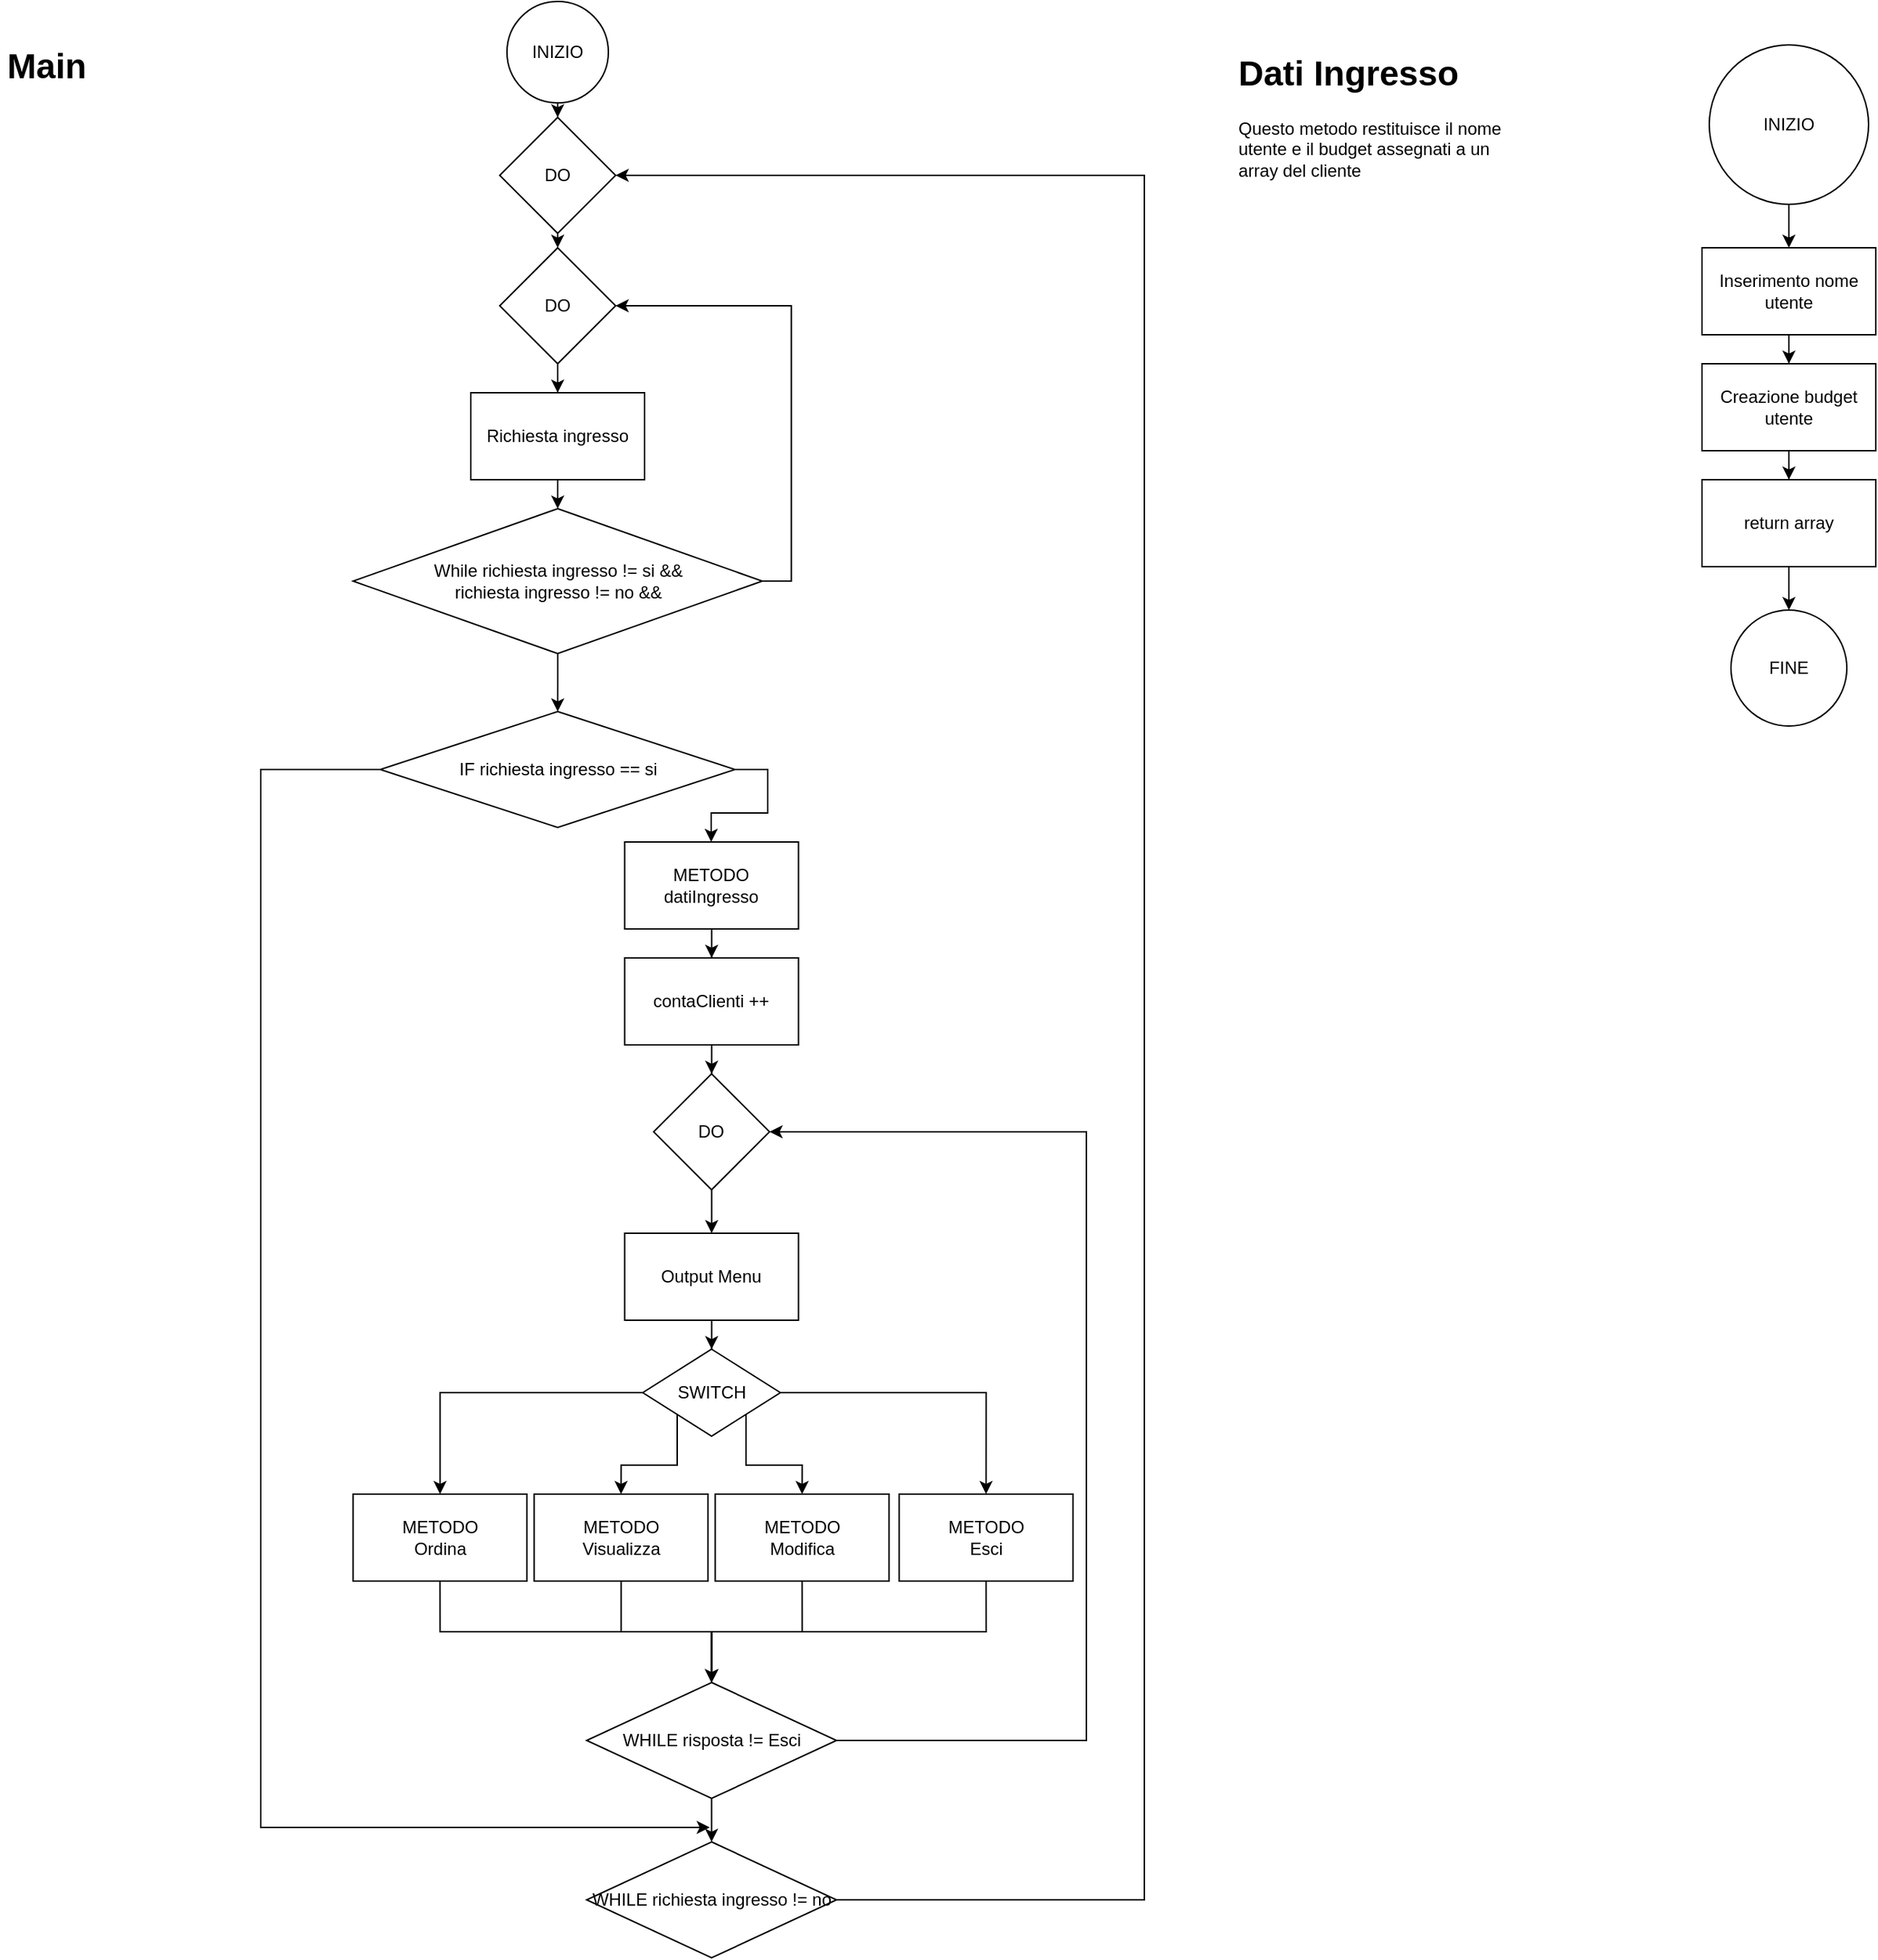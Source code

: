 <mxfile version="20.8.22" type="github">
  <diagram name="Pagina-1" id="Z9nMC2QJXrqbn2bzxSSh">
    <mxGraphModel dx="1639" dy="2061" grid="1" gridSize="10" guides="1" tooltips="1" connect="1" arrows="1" fold="1" page="1" pageScale="1" pageWidth="827" pageHeight="1169" math="0" shadow="0">
      <root>
        <mxCell id="0" />
        <mxCell id="1" parent="0" />
        <mxCell id="PisBybdUnTNBp_6gU8Jg-70" value="" style="edgeStyle=orthogonalEdgeStyle;rounded=0;orthogonalLoop=1;jettySize=auto;html=1;" edge="1" parent="1" source="PisBybdUnTNBp_6gU8Jg-2" target="PisBybdUnTNBp_6gU8Jg-69">
          <mxGeometry relative="1" as="geometry" />
        </mxCell>
        <mxCell id="PisBybdUnTNBp_6gU8Jg-2" value="INIZIO" style="ellipse;whiteSpace=wrap;html=1;aspect=fixed;" vertex="1" parent="1">
          <mxGeometry x="360" y="-10" width="70" height="70" as="geometry" />
        </mxCell>
        <mxCell id="PisBybdUnTNBp_6gU8Jg-4" value="&lt;h1&gt;Main&lt;/h1&gt;&lt;p&gt;&lt;br&gt;&lt;/p&gt;" style="text;html=1;strokeColor=none;fillColor=none;spacing=5;spacingTop=-20;whiteSpace=wrap;overflow=hidden;rounded=0;" vertex="1" parent="1">
          <mxGeometry x="10" y="15" width="190" height="120" as="geometry" />
        </mxCell>
        <mxCell id="PisBybdUnTNBp_6gU8Jg-13" value="" style="edgeStyle=orthogonalEdgeStyle;rounded=0;orthogonalLoop=1;jettySize=auto;html=1;" edge="1" parent="1" source="PisBybdUnTNBp_6gU8Jg-5" target="PisBybdUnTNBp_6gU8Jg-12">
          <mxGeometry relative="1" as="geometry" />
        </mxCell>
        <mxCell id="PisBybdUnTNBp_6gU8Jg-5" value="DO" style="rhombus;whiteSpace=wrap;html=1;" vertex="1" parent="1">
          <mxGeometry x="355" y="160" width="80" height="80" as="geometry" />
        </mxCell>
        <mxCell id="PisBybdUnTNBp_6gU8Jg-15" style="edgeStyle=orthogonalEdgeStyle;rounded=0;orthogonalLoop=1;jettySize=auto;html=1;exitX=0.5;exitY=1;exitDx=0;exitDy=0;entryX=0.5;entryY=0;entryDx=0;entryDy=0;" edge="1" parent="1" source="PisBybdUnTNBp_6gU8Jg-12" target="PisBybdUnTNBp_6gU8Jg-14">
          <mxGeometry relative="1" as="geometry" />
        </mxCell>
        <mxCell id="PisBybdUnTNBp_6gU8Jg-12" value="Richiesta ingresso" style="whiteSpace=wrap;html=1;" vertex="1" parent="1">
          <mxGeometry x="335" y="260" width="120" height="60" as="geometry" />
        </mxCell>
        <mxCell id="PisBybdUnTNBp_6gU8Jg-20" value="" style="edgeStyle=orthogonalEdgeStyle;rounded=0;orthogonalLoop=1;jettySize=auto;html=1;" edge="1" parent="1" source="PisBybdUnTNBp_6gU8Jg-14" target="PisBybdUnTNBp_6gU8Jg-19">
          <mxGeometry relative="1" as="geometry" />
        </mxCell>
        <mxCell id="PisBybdUnTNBp_6gU8Jg-68" style="edgeStyle=orthogonalEdgeStyle;rounded=0;orthogonalLoop=1;jettySize=auto;html=1;exitX=1;exitY=0.5;exitDx=0;exitDy=0;entryX=1;entryY=0.5;entryDx=0;entryDy=0;" edge="1" parent="1" source="PisBybdUnTNBp_6gU8Jg-14" target="PisBybdUnTNBp_6gU8Jg-5">
          <mxGeometry relative="1" as="geometry" />
        </mxCell>
        <mxCell id="PisBybdUnTNBp_6gU8Jg-14" value="While richiesta ingresso != si &amp;amp;&amp;amp;&lt;br&gt;richiesta ingresso != no &amp;amp;&amp;amp;" style="rhombus;whiteSpace=wrap;html=1;" vertex="1" parent="1">
          <mxGeometry x="253.75" y="340" width="282.5" height="100" as="geometry" />
        </mxCell>
        <mxCell id="PisBybdUnTNBp_6gU8Jg-29" value="" style="edgeStyle=orthogonalEdgeStyle;rounded=0;orthogonalLoop=1;jettySize=auto;html=1;" edge="1" parent="1" target="PisBybdUnTNBp_6gU8Jg-28">
          <mxGeometry relative="1" as="geometry">
            <mxPoint x="441.25" y="520" as="sourcePoint" />
            <Array as="points">
              <mxPoint x="540" y="520" />
              <mxPoint x="540" y="550" />
              <mxPoint x="501" y="550" />
            </Array>
          </mxGeometry>
        </mxCell>
        <mxCell id="PisBybdUnTNBp_6gU8Jg-75" style="edgeStyle=orthogonalEdgeStyle;rounded=0;orthogonalLoop=1;jettySize=auto;html=1;exitX=0;exitY=0.5;exitDx=0;exitDy=0;" edge="1" parent="1" source="PisBybdUnTNBp_6gU8Jg-19">
          <mxGeometry relative="1" as="geometry">
            <mxPoint x="500" y="1250" as="targetPoint" />
            <Array as="points">
              <mxPoint x="190" y="520" />
              <mxPoint x="190" y="1250" />
            </Array>
          </mxGeometry>
        </mxCell>
        <mxCell id="PisBybdUnTNBp_6gU8Jg-19" value="IF richiesta ingresso == si" style="rhombus;whiteSpace=wrap;html=1;" vertex="1" parent="1">
          <mxGeometry x="272.5" y="480" width="245" height="80" as="geometry" />
        </mxCell>
        <mxCell id="PisBybdUnTNBp_6gU8Jg-25" value="" style="edgeStyle=orthogonalEdgeStyle;rounded=0;orthogonalLoop=1;jettySize=auto;html=1;" edge="1" parent="1" source="PisBybdUnTNBp_6gU8Jg-22" target="PisBybdUnTNBp_6gU8Jg-24">
          <mxGeometry relative="1" as="geometry" />
        </mxCell>
        <mxCell id="PisBybdUnTNBp_6gU8Jg-22" value="Inserimento nome utente" style="whiteSpace=wrap;html=1;" vertex="1" parent="1">
          <mxGeometry x="1185" y="160" width="120" height="60" as="geometry" />
        </mxCell>
        <mxCell id="PisBybdUnTNBp_6gU8Jg-37" value="" style="edgeStyle=orthogonalEdgeStyle;rounded=0;orthogonalLoop=1;jettySize=auto;html=1;" edge="1" parent="1" source="PisBybdUnTNBp_6gU8Jg-24" target="PisBybdUnTNBp_6gU8Jg-36">
          <mxGeometry relative="1" as="geometry" />
        </mxCell>
        <mxCell id="PisBybdUnTNBp_6gU8Jg-24" value="Creazione budget utente" style="whiteSpace=wrap;html=1;" vertex="1" parent="1">
          <mxGeometry x="1185" y="240" width="120" height="60" as="geometry" />
        </mxCell>
        <mxCell id="PisBybdUnTNBp_6gU8Jg-31" value="" style="edgeStyle=orthogonalEdgeStyle;rounded=0;orthogonalLoop=1;jettySize=auto;html=1;" edge="1" parent="1" source="PisBybdUnTNBp_6gU8Jg-28" target="PisBybdUnTNBp_6gU8Jg-30">
          <mxGeometry relative="1" as="geometry" />
        </mxCell>
        <mxCell id="PisBybdUnTNBp_6gU8Jg-28" value="METODO datiIngresso" style="whiteSpace=wrap;html=1;" vertex="1" parent="1">
          <mxGeometry x="441.25" y="570" width="120" height="60" as="geometry" />
        </mxCell>
        <mxCell id="PisBybdUnTNBp_6gU8Jg-43" value="" style="edgeStyle=orthogonalEdgeStyle;rounded=0;orthogonalLoop=1;jettySize=auto;html=1;" edge="1" parent="1" source="PisBybdUnTNBp_6gU8Jg-30" target="PisBybdUnTNBp_6gU8Jg-42">
          <mxGeometry relative="1" as="geometry" />
        </mxCell>
        <mxCell id="PisBybdUnTNBp_6gU8Jg-30" value="contaClienti ++" style="whiteSpace=wrap;html=1;" vertex="1" parent="1">
          <mxGeometry x="441.25" y="650" width="120" height="60" as="geometry" />
        </mxCell>
        <mxCell id="PisBybdUnTNBp_6gU8Jg-35" style="edgeStyle=orthogonalEdgeStyle;rounded=0;orthogonalLoop=1;jettySize=auto;html=1;exitX=0.5;exitY=1;exitDx=0;exitDy=0;entryX=0.5;entryY=0;entryDx=0;entryDy=0;" edge="1" parent="1" source="PisBybdUnTNBp_6gU8Jg-32" target="PisBybdUnTNBp_6gU8Jg-22">
          <mxGeometry relative="1" as="geometry" />
        </mxCell>
        <mxCell id="PisBybdUnTNBp_6gU8Jg-32" value="INIZIO" style="ellipse;whiteSpace=wrap;html=1;aspect=fixed;" vertex="1" parent="1">
          <mxGeometry x="1190" y="20" width="110" height="110" as="geometry" />
        </mxCell>
        <mxCell id="PisBybdUnTNBp_6gU8Jg-34" value="&lt;h1&gt;Dati Ingresso&lt;/h1&gt;&lt;p&gt;Questo metodo restituisce il nome utente e il budget assegnati a un array del cliente&lt;/p&gt;" style="text;html=1;strokeColor=none;fillColor=none;spacing=5;spacingTop=-20;whiteSpace=wrap;overflow=hidden;rounded=0;" vertex="1" parent="1">
          <mxGeometry x="860" y="20" width="190" height="100" as="geometry" />
        </mxCell>
        <mxCell id="PisBybdUnTNBp_6gU8Jg-39" value="" style="edgeStyle=orthogonalEdgeStyle;rounded=0;orthogonalLoop=1;jettySize=auto;html=1;" edge="1" parent="1" source="PisBybdUnTNBp_6gU8Jg-36" target="PisBybdUnTNBp_6gU8Jg-38">
          <mxGeometry relative="1" as="geometry" />
        </mxCell>
        <mxCell id="PisBybdUnTNBp_6gU8Jg-36" value="return array" style="whiteSpace=wrap;html=1;" vertex="1" parent="1">
          <mxGeometry x="1185" y="320" width="120" height="60" as="geometry" />
        </mxCell>
        <mxCell id="PisBybdUnTNBp_6gU8Jg-38" value="FINE" style="ellipse;whiteSpace=wrap;html=1;" vertex="1" parent="1">
          <mxGeometry x="1205" y="410" width="80" height="80" as="geometry" />
        </mxCell>
        <mxCell id="PisBybdUnTNBp_6gU8Jg-45" value="" style="edgeStyle=orthogonalEdgeStyle;rounded=0;orthogonalLoop=1;jettySize=auto;html=1;" edge="1" parent="1" source="PisBybdUnTNBp_6gU8Jg-42" target="PisBybdUnTNBp_6gU8Jg-44">
          <mxGeometry relative="1" as="geometry" />
        </mxCell>
        <mxCell id="PisBybdUnTNBp_6gU8Jg-42" value="DO" style="rhombus;whiteSpace=wrap;html=1;" vertex="1" parent="1">
          <mxGeometry x="461.25" y="730" width="80" height="80" as="geometry" />
        </mxCell>
        <mxCell id="PisBybdUnTNBp_6gU8Jg-47" value="" style="edgeStyle=orthogonalEdgeStyle;rounded=0;orthogonalLoop=1;jettySize=auto;html=1;" edge="1" parent="1" source="PisBybdUnTNBp_6gU8Jg-44" target="PisBybdUnTNBp_6gU8Jg-46">
          <mxGeometry relative="1" as="geometry" />
        </mxCell>
        <mxCell id="PisBybdUnTNBp_6gU8Jg-44" value="Output Menu" style="whiteSpace=wrap;html=1;" vertex="1" parent="1">
          <mxGeometry x="441.25" y="840" width="120" height="60" as="geometry" />
        </mxCell>
        <mxCell id="PisBybdUnTNBp_6gU8Jg-49" value="" style="edgeStyle=orthogonalEdgeStyle;rounded=0;orthogonalLoop=1;jettySize=auto;html=1;" edge="1" parent="1" source="PisBybdUnTNBp_6gU8Jg-46" target="PisBybdUnTNBp_6gU8Jg-48">
          <mxGeometry relative="1" as="geometry" />
        </mxCell>
        <mxCell id="PisBybdUnTNBp_6gU8Jg-55" style="edgeStyle=orthogonalEdgeStyle;rounded=0;orthogonalLoop=1;jettySize=auto;html=1;exitX=0;exitY=1;exitDx=0;exitDy=0;entryX=0.5;entryY=0;entryDx=0;entryDy=0;" edge="1" parent="1" source="PisBybdUnTNBp_6gU8Jg-46" target="PisBybdUnTNBp_6gU8Jg-50">
          <mxGeometry relative="1" as="geometry" />
        </mxCell>
        <mxCell id="PisBybdUnTNBp_6gU8Jg-57" style="edgeStyle=orthogonalEdgeStyle;rounded=0;orthogonalLoop=1;jettySize=auto;html=1;exitX=1;exitY=1;exitDx=0;exitDy=0;entryX=0.5;entryY=0;entryDx=0;entryDy=0;" edge="1" parent="1" source="PisBybdUnTNBp_6gU8Jg-46" target="PisBybdUnTNBp_6gU8Jg-52">
          <mxGeometry relative="1" as="geometry" />
        </mxCell>
        <mxCell id="PisBybdUnTNBp_6gU8Jg-58" style="edgeStyle=orthogonalEdgeStyle;rounded=0;orthogonalLoop=1;jettySize=auto;html=1;exitX=1;exitY=0.5;exitDx=0;exitDy=0;entryX=0.5;entryY=0;entryDx=0;entryDy=0;" edge="1" parent="1" source="PisBybdUnTNBp_6gU8Jg-46" target="PisBybdUnTNBp_6gU8Jg-56">
          <mxGeometry relative="1" as="geometry" />
        </mxCell>
        <mxCell id="PisBybdUnTNBp_6gU8Jg-46" value="SWITCH" style="rhombus;whiteSpace=wrap;html=1;" vertex="1" parent="1">
          <mxGeometry x="453.75" y="920" width="95" height="60" as="geometry" />
        </mxCell>
        <mxCell id="PisBybdUnTNBp_6gU8Jg-65" style="edgeStyle=orthogonalEdgeStyle;rounded=0;orthogonalLoop=1;jettySize=auto;html=1;exitX=0.5;exitY=1;exitDx=0;exitDy=0;entryX=0.5;entryY=0;entryDx=0;entryDy=0;" edge="1" parent="1" source="PisBybdUnTNBp_6gU8Jg-48" target="PisBybdUnTNBp_6gU8Jg-60">
          <mxGeometry relative="1" as="geometry" />
        </mxCell>
        <mxCell id="PisBybdUnTNBp_6gU8Jg-48" value="METODO&lt;br&gt;Ordina" style="whiteSpace=wrap;html=1;" vertex="1" parent="1">
          <mxGeometry x="253.75" y="1020" width="120" height="60" as="geometry" />
        </mxCell>
        <mxCell id="PisBybdUnTNBp_6gU8Jg-61" value="" style="edgeStyle=orthogonalEdgeStyle;rounded=0;orthogonalLoop=1;jettySize=auto;html=1;" edge="1" parent="1" source="PisBybdUnTNBp_6gU8Jg-50" target="PisBybdUnTNBp_6gU8Jg-60">
          <mxGeometry relative="1" as="geometry" />
        </mxCell>
        <mxCell id="PisBybdUnTNBp_6gU8Jg-50" value="METODO&lt;br&gt;Visualizza" style="whiteSpace=wrap;html=1;" vertex="1" parent="1">
          <mxGeometry x="378.75" y="1020" width="120" height="60" as="geometry" />
        </mxCell>
        <mxCell id="PisBybdUnTNBp_6gU8Jg-63" style="edgeStyle=orthogonalEdgeStyle;rounded=0;orthogonalLoop=1;jettySize=auto;html=1;exitX=0.5;exitY=1;exitDx=0;exitDy=0;entryX=0.5;entryY=0;entryDx=0;entryDy=0;" edge="1" parent="1" source="PisBybdUnTNBp_6gU8Jg-52" target="PisBybdUnTNBp_6gU8Jg-60">
          <mxGeometry relative="1" as="geometry" />
        </mxCell>
        <mxCell id="PisBybdUnTNBp_6gU8Jg-52" value="METODO&lt;br&gt;Modifica" style="whiteSpace=wrap;html=1;" vertex="1" parent="1">
          <mxGeometry x="503.75" y="1020" width="120" height="60" as="geometry" />
        </mxCell>
        <mxCell id="PisBybdUnTNBp_6gU8Jg-64" style="edgeStyle=orthogonalEdgeStyle;rounded=0;orthogonalLoop=1;jettySize=auto;html=1;exitX=0.5;exitY=1;exitDx=0;exitDy=0;entryX=0.5;entryY=0;entryDx=0;entryDy=0;" edge="1" parent="1" source="PisBybdUnTNBp_6gU8Jg-56" target="PisBybdUnTNBp_6gU8Jg-60">
          <mxGeometry relative="1" as="geometry" />
        </mxCell>
        <mxCell id="PisBybdUnTNBp_6gU8Jg-56" value="METODO&lt;br&gt;Esci" style="whiteSpace=wrap;html=1;" vertex="1" parent="1">
          <mxGeometry x="630.75" y="1020" width="120" height="60" as="geometry" />
        </mxCell>
        <mxCell id="PisBybdUnTNBp_6gU8Jg-62" style="edgeStyle=orthogonalEdgeStyle;rounded=0;orthogonalLoop=1;jettySize=auto;html=1;exitX=1;exitY=0.5;exitDx=0;exitDy=0;entryX=1;entryY=0.5;entryDx=0;entryDy=0;" edge="1" parent="1" source="PisBybdUnTNBp_6gU8Jg-60" target="PisBybdUnTNBp_6gU8Jg-42">
          <mxGeometry relative="1" as="geometry">
            <Array as="points">
              <mxPoint x="760" y="1190" />
              <mxPoint x="760" y="770" />
            </Array>
          </mxGeometry>
        </mxCell>
        <mxCell id="PisBybdUnTNBp_6gU8Jg-73" style="edgeStyle=orthogonalEdgeStyle;rounded=0;orthogonalLoop=1;jettySize=auto;html=1;exitX=0.5;exitY=1;exitDx=0;exitDy=0;entryX=0.5;entryY=0;entryDx=0;entryDy=0;" edge="1" parent="1" source="PisBybdUnTNBp_6gU8Jg-60" target="PisBybdUnTNBp_6gU8Jg-72">
          <mxGeometry relative="1" as="geometry" />
        </mxCell>
        <mxCell id="PisBybdUnTNBp_6gU8Jg-60" value="WHILE risposta != Esci" style="rhombus;whiteSpace=wrap;html=1;" vertex="1" parent="1">
          <mxGeometry x="415" y="1150" width="172.5" height="80" as="geometry" />
        </mxCell>
        <mxCell id="PisBybdUnTNBp_6gU8Jg-71" style="edgeStyle=orthogonalEdgeStyle;rounded=0;orthogonalLoop=1;jettySize=auto;html=1;exitX=0.5;exitY=1;exitDx=0;exitDy=0;entryX=0.5;entryY=0;entryDx=0;entryDy=0;" edge="1" parent="1" source="PisBybdUnTNBp_6gU8Jg-69" target="PisBybdUnTNBp_6gU8Jg-5">
          <mxGeometry relative="1" as="geometry" />
        </mxCell>
        <mxCell id="PisBybdUnTNBp_6gU8Jg-69" value="DO" style="rhombus;whiteSpace=wrap;html=1;" vertex="1" parent="1">
          <mxGeometry x="355" y="70" width="80" height="80" as="geometry" />
        </mxCell>
        <mxCell id="PisBybdUnTNBp_6gU8Jg-74" style="edgeStyle=orthogonalEdgeStyle;rounded=0;orthogonalLoop=1;jettySize=auto;html=1;exitX=1;exitY=0.5;exitDx=0;exitDy=0;entryX=1;entryY=0.5;entryDx=0;entryDy=0;" edge="1" parent="1" source="PisBybdUnTNBp_6gU8Jg-72" target="PisBybdUnTNBp_6gU8Jg-69">
          <mxGeometry relative="1" as="geometry">
            <Array as="points">
              <mxPoint x="800" y="1300" />
              <mxPoint x="800" y="110" />
            </Array>
          </mxGeometry>
        </mxCell>
        <mxCell id="PisBybdUnTNBp_6gU8Jg-72" value="WHILE richiesta ingresso != no" style="rhombus;whiteSpace=wrap;html=1;" vertex="1" parent="1">
          <mxGeometry x="415" y="1260" width="172.5" height="80" as="geometry" />
        </mxCell>
      </root>
    </mxGraphModel>
  </diagram>
</mxfile>

